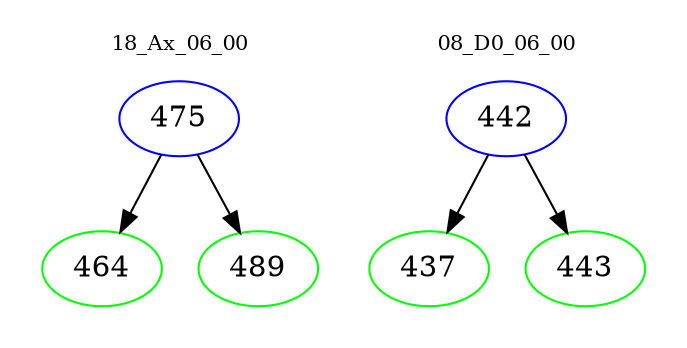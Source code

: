 digraph{
subgraph cluster_0 {
color = white
label = "18_Ax_06_00";
fontsize=10;
T0_475 [label="475", color="blue"]
T0_475 -> T0_464 [color="black"]
T0_464 [label="464", color="green"]
T0_475 -> T0_489 [color="black"]
T0_489 [label="489", color="green"]
}
subgraph cluster_1 {
color = white
label = "08_D0_06_00";
fontsize=10;
T1_442 [label="442", color="blue"]
T1_442 -> T1_437 [color="black"]
T1_437 [label="437", color="green"]
T1_442 -> T1_443 [color="black"]
T1_443 [label="443", color="green"]
}
}
